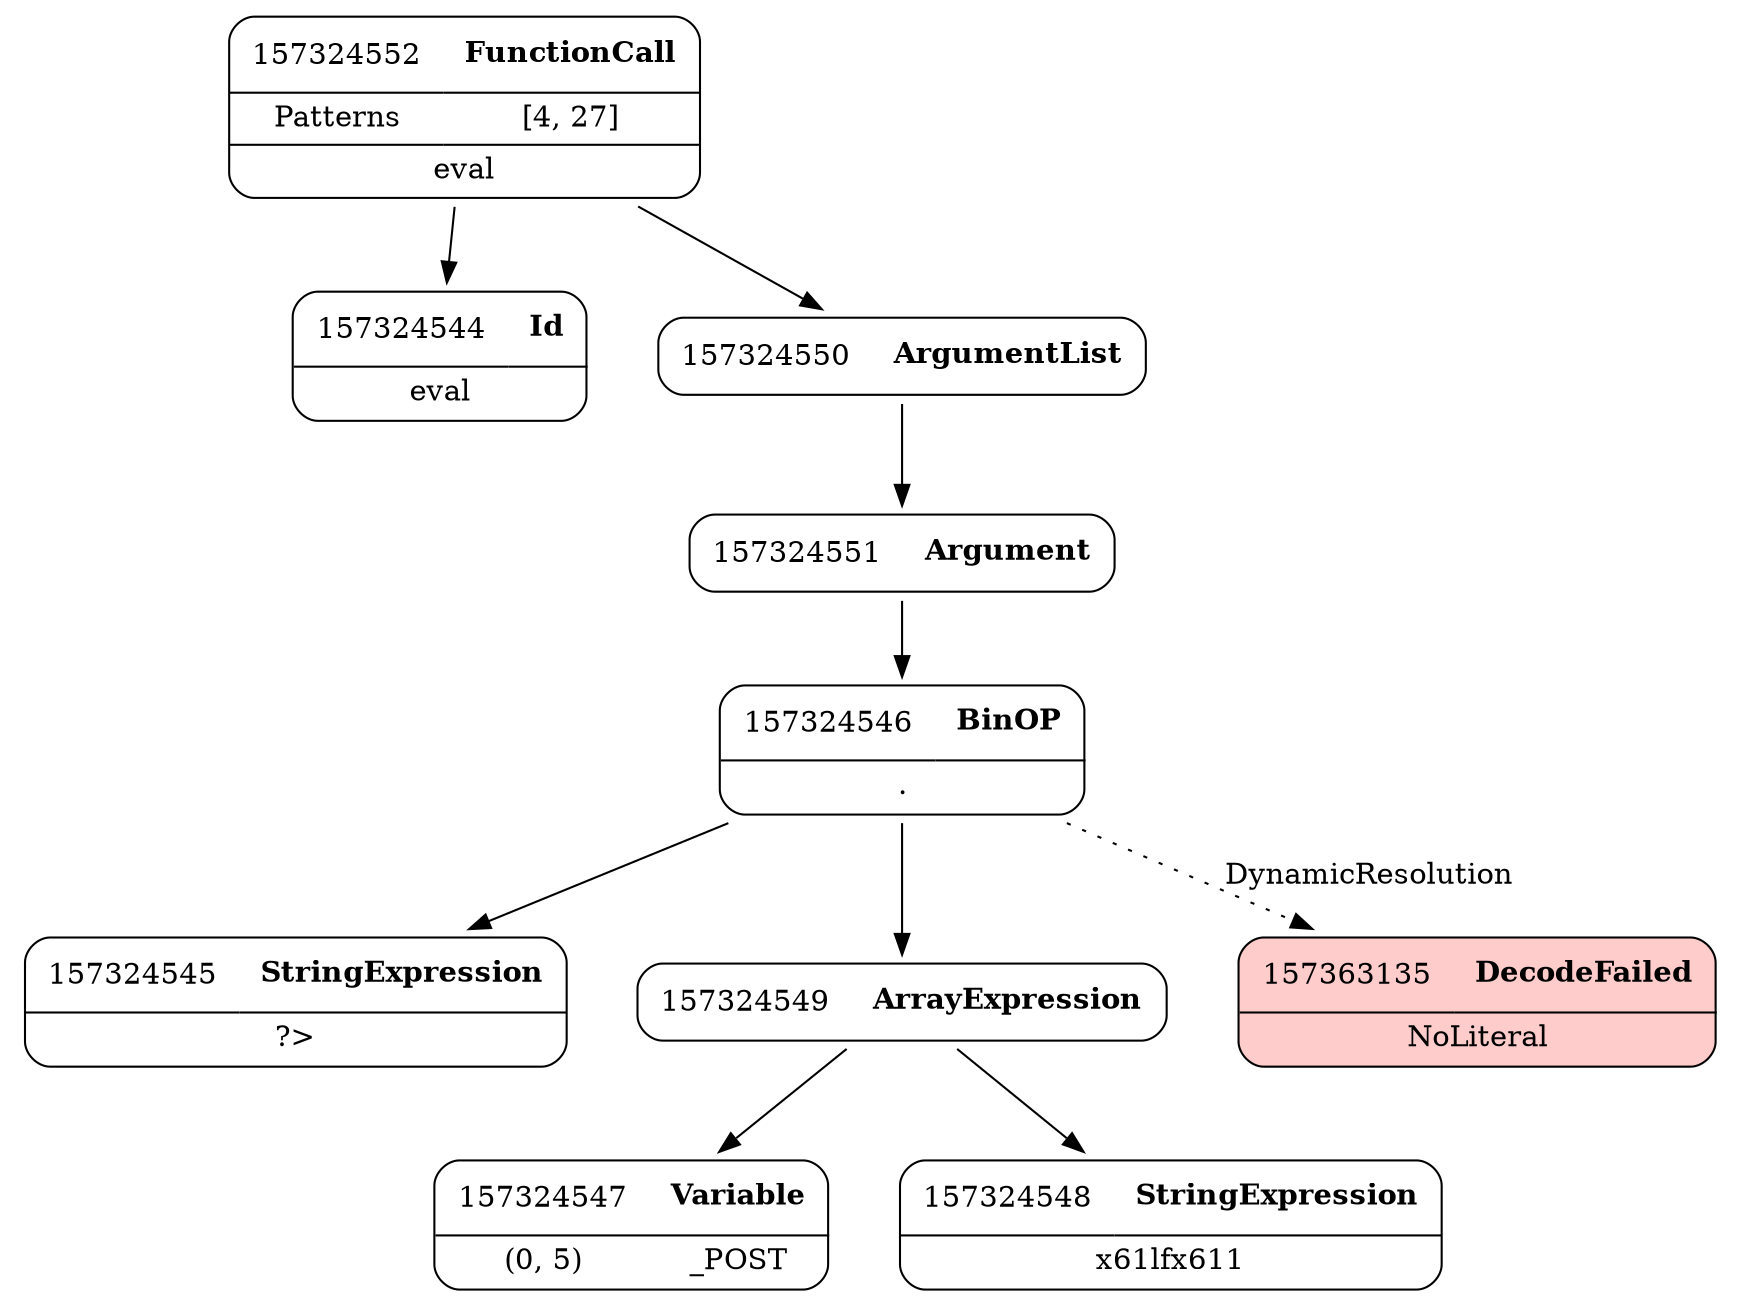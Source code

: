 digraph ast {
node [shape=none];
157324544 [label=<<TABLE border='1' cellspacing='0' cellpadding='10' style='rounded' ><TR><TD border='0'>157324544</TD><TD border='0'><B>Id</B></TD></TR><HR/><TR><TD border='0' cellpadding='5' colspan='2'>eval</TD></TR></TABLE>>];
157324545 [label=<<TABLE border='1' cellspacing='0' cellpadding='10' style='rounded' ><TR><TD border='0'>157324545</TD><TD border='0'><B>StringExpression</B></TD></TR><HR/><TR><TD border='0' cellpadding='5' colspan='2'>?&gt;</TD></TR></TABLE>>];
157324546 [label=<<TABLE border='1' cellspacing='0' cellpadding='10' style='rounded' ><TR><TD border='0'>157324546</TD><TD border='0'><B>BinOP</B></TD></TR><HR/><TR><TD border='0' cellpadding='5' colspan='2'>.</TD></TR></TABLE>>];
157324546 -> 157324545 [weight=2];
157324546 -> 157324549 [weight=2];
157324546 -> 157363135 [style=dotted,label=DynamicResolution];
157324547 [label=<<TABLE border='1' cellspacing='0' cellpadding='10' style='rounded' ><TR><TD border='0'>157324547</TD><TD border='0'><B>Variable</B></TD></TR><HR/><TR><TD border='0' cellpadding='5'>(0, 5)</TD><TD border='0' cellpadding='5'>_POST</TD></TR></TABLE>>];
157324548 [label=<<TABLE border='1' cellspacing='0' cellpadding='10' style='rounded' ><TR><TD border='0'>157324548</TD><TD border='0'><B>StringExpression</B></TD></TR><HR/><TR><TD border='0' cellpadding='5' colspan='2'>x61lfx611</TD></TR></TABLE>>];
157324549 [label=<<TABLE border='1' cellspacing='0' cellpadding='10' style='rounded' ><TR><TD border='0'>157324549</TD><TD border='0'><B>ArrayExpression</B></TD></TR></TABLE>>];
157324549 -> 157324547 [weight=2];
157324549 -> 157324548 [weight=2];
157324550 [label=<<TABLE border='1' cellspacing='0' cellpadding='10' style='rounded' ><TR><TD border='0'>157324550</TD><TD border='0'><B>ArgumentList</B></TD></TR></TABLE>>];
157324550 -> 157324551 [weight=2];
157324551 [label=<<TABLE border='1' cellspacing='0' cellpadding='10' style='rounded' ><TR><TD border='0'>157324551</TD><TD border='0'><B>Argument</B></TD></TR></TABLE>>];
157324551 -> 157324546 [weight=2];
157324552 [label=<<TABLE border='1' cellspacing='0' cellpadding='10' style='rounded' ><TR><TD border='0'>157324552</TD><TD border='0'><B>FunctionCall</B></TD></TR><HR/><TR><TD border='0' cellpadding='5'>Patterns</TD><TD border='0' cellpadding='5'>[4, 27]</TD></TR><HR/><TR><TD border='0' cellpadding='5' colspan='2'>eval</TD></TR></TABLE>>];
157324552 -> 157324544 [weight=2];
157324552 -> 157324550 [weight=2];
157363135 [label=<<TABLE border='1' cellspacing='0' cellpadding='10' style='rounded' bgcolor='#FFCCCC' ><TR><TD border='0'>157363135</TD><TD border='0'><B>DecodeFailed</B></TD></TR><HR/><TR><TD border='0' cellpadding='5' colspan='2'>NoLiteral</TD></TR></TABLE>>];
}
